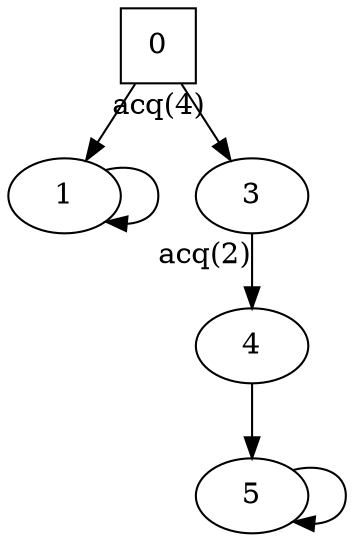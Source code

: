 digraph auto_2{
0[shape=square];
1;
3;
4;
5;
0 -> 1;
0 -> 3[xlabel="acq(4)"];
3 -> 4[xlabel="acq(2)"];
5 -> 5;
1 -> 1;
4 -> 5;
}
